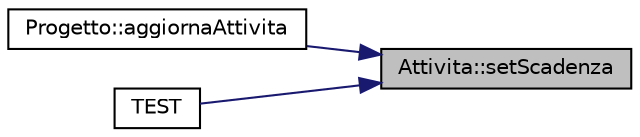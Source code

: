 digraph "Attivita::setScadenza"
{
 // LATEX_PDF_SIZE
  edge [fontname="Helvetica",fontsize="10",labelfontname="Helvetica",labelfontsize="10"];
  node [fontname="Helvetica",fontsize="10",shape=record];
  rankdir="RL";
  Node40 [label="Attivita::setScadenza",height=0.2,width=0.4,color="black", fillcolor="grey75", style="filled", fontcolor="black",tooltip="reimpostazione della data di scadenza dell'attivita'"];
  Node40 -> Node41 [dir="back",color="midnightblue",fontsize="10",style="solid",fontname="Helvetica"];
  Node41 [label="Progetto::aggiornaAttivita",height=0.2,width=0.4,color="black", fillcolor="white", style="filled",URL="$class_progetto.html#a6b4f4bb08932a999301ddaaa5c7e9fe5",tooltip="aggiornamento di un'attivita' del progetto"];
  Node40 -> Node42 [dir="back",color="midnightblue",fontsize="10",style="solid",fontname="Helvetica"];
  Node42 [label="TEST",height=0.2,width=0.4,color="black", fillcolor="white", style="filled",URL="$test_8cpp.html#a870c5a156f500ba4c4400053969c94e3",tooltip=" "];
}
